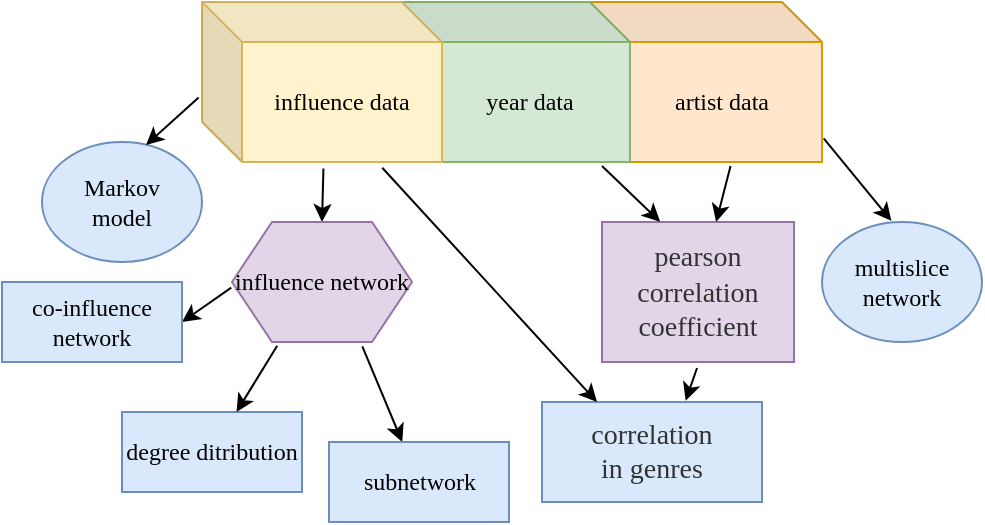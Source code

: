 <mxfile version="14.2.9" type="github">
  <diagram id="L5PRTtzu_Ya78qFWDP77" name="Page-1">
    <mxGraphModel dx="415" dy="210" grid="1" gridSize="10" guides="1" tooltips="1" connect="1" arrows="1" fold="1" page="1" pageScale="1" pageWidth="827" pageHeight="1169" math="0" shadow="0">
      <root>
        <mxCell id="0" />
        <mxCell id="1" parent="0" />
        <mxCell id="m7F7txuP7yzcCz62boE0-6" value="&lt;font face=&quot;Comic Sans MS&quot;&gt;Markov&lt;br&gt;model&lt;/font&gt;" style="ellipse;whiteSpace=wrap;html=1;fillColor=#dae8fc;strokeColor=#6c8ebf;" vertex="1" parent="1">
          <mxGeometry x="180" y="120" width="80" height="60" as="geometry" />
        </mxCell>
        <mxCell id="m7F7txuP7yzcCz62boE0-12" value="&lt;span style=&quot;font-family: &amp;#34;comic sans ms&amp;#34;&quot;&gt;artist data&lt;br&gt;&lt;/span&gt;" style="shape=cube;whiteSpace=wrap;html=1;boundedLbl=1;backgroundOutline=1;darkOpacity=0.05;darkOpacity2=0.1;fillColor=#ffe6cc;strokeColor=#d79b00;" vertex="1" parent="1">
          <mxGeometry x="450" y="50" width="120" height="80" as="geometry" />
        </mxCell>
        <mxCell id="m7F7txuP7yzcCz62boE0-16" value="" style="endArrow=classic;html=1;entryX=0.5;entryY=0;entryDx=0;entryDy=0;exitX=0.506;exitY=1.041;exitDx=0;exitDy=0;exitPerimeter=0;" edge="1" parent="1" source="m7F7txuP7yzcCz62boE0-11" target="m7F7txuP7yzcCz62boE0-19">
          <mxGeometry width="50" height="50" relative="1" as="geometry">
            <mxPoint x="320" y="140" as="sourcePoint" />
            <mxPoint x="284.05" y="192.4" as="targetPoint" />
          </mxGeometry>
        </mxCell>
        <mxCell id="m7F7txuP7yzcCz62boE0-18" value="" style="endArrow=classic;html=1;entryX=1;entryY=0.5;entryDx=0;entryDy=0;exitX=-0.004;exitY=0.547;exitDx=0;exitDy=0;exitPerimeter=0;" edge="1" parent="1" source="m7F7txuP7yzcCz62boE0-19" target="m7F7txuP7yzcCz62boE0-20">
          <mxGeometry width="50" height="50" relative="1" as="geometry">
            <mxPoint x="270" y="210" as="sourcePoint" />
            <mxPoint x="210" y="300" as="targetPoint" />
          </mxGeometry>
        </mxCell>
        <mxCell id="m7F7txuP7yzcCz62boE0-19" value="&lt;font face=&quot;Comic Sans MS&quot;&gt;influence network&lt;/font&gt;" style="shape=hexagon;perimeter=hexagonPerimeter2;whiteSpace=wrap;html=1;fixedSize=1;fillColor=#e1d5e7;strokeColor=#9673a6;" vertex="1" parent="1">
          <mxGeometry x="275" y="160" width="90" height="60" as="geometry" />
        </mxCell>
        <mxCell id="m7F7txuP7yzcCz62boE0-20" value="&lt;font face=&quot;Comic Sans MS&quot;&gt;co-influence network&lt;/font&gt;" style="rounded=0;whiteSpace=wrap;html=1;fillColor=#dae8fc;strokeColor=#6c8ebf;" vertex="1" parent="1">
          <mxGeometry x="160" y="190" width="90" height="40" as="geometry" />
        </mxCell>
        <mxCell id="m7F7txuP7yzcCz62boE0-22" value="&lt;font face=&quot;Comic Sans MS&quot;&gt;degree ditribution&lt;br&gt;&lt;/font&gt;" style="rounded=0;whiteSpace=wrap;html=1;fillColor=#dae8fc;strokeColor=#6c8ebf;" vertex="1" parent="1">
          <mxGeometry x="220" y="255" width="90" height="40" as="geometry" />
        </mxCell>
        <mxCell id="m7F7txuP7yzcCz62boE0-24" value="" style="endArrow=classic;html=1;exitX=0.724;exitY=1.037;exitDx=0;exitDy=0;exitPerimeter=0;" edge="1" parent="1" source="m7F7txuP7yzcCz62boE0-19" target="m7F7txuP7yzcCz62boE0-29">
          <mxGeometry width="50" height="50" relative="1" as="geometry">
            <mxPoint x="350" y="230" as="sourcePoint" />
            <mxPoint x="271.429" y="260" as="targetPoint" />
          </mxGeometry>
        </mxCell>
        <mxCell id="m7F7txuP7yzcCz62boE0-26" value="" style="endArrow=classic;html=1;entryX=0.65;entryY=0.026;entryDx=0;entryDy=0;entryPerimeter=0;exitX=-0.014;exitY=0.597;exitDx=0;exitDy=0;exitPerimeter=0;" edge="1" parent="1" source="m7F7txuP7yzcCz62boE0-11" target="m7F7txuP7yzcCz62boE0-6">
          <mxGeometry width="50" height="50" relative="1" as="geometry">
            <mxPoint x="250" y="97" as="sourcePoint" />
            <mxPoint x="290" y="130" as="targetPoint" />
          </mxGeometry>
        </mxCell>
        <mxCell id="m7F7txuP7yzcCz62boE0-27" value="" style="endArrow=classic;html=1;exitX=0.251;exitY=1.031;exitDx=0;exitDy=0;exitPerimeter=0;" edge="1" parent="1" source="m7F7txuP7yzcCz62boE0-19" target="m7F7txuP7yzcCz62boE0-22">
          <mxGeometry width="50" height="50" relative="1" as="geometry">
            <mxPoint x="240" y="300" as="sourcePoint" />
            <mxPoint x="290" y="250" as="targetPoint" />
          </mxGeometry>
        </mxCell>
        <mxCell id="m7F7txuP7yzcCz62boE0-29" value="&lt;font face=&quot;Comic Sans MS&quot;&gt;subnetwork&lt;br&gt;&lt;/font&gt;" style="rounded=0;whiteSpace=wrap;html=1;fillColor=#dae8fc;strokeColor=#6c8ebf;" vertex="1" parent="1">
          <mxGeometry x="323.5" y="270" width="90" height="40" as="geometry" />
        </mxCell>
        <mxCell id="m7F7txuP7yzcCz62boE0-30" value="&lt;span style=&quot;color: rgb(51 , 51 , 51) ; font-size: 14px ; text-indent: 28px&quot;&gt;&lt;font face=&quot;Comic Sans MS&quot;&gt;pearson correlation coefficient&lt;/font&gt;&lt;/span&gt;" style="rounded=0;whiteSpace=wrap;html=1;fillColor=#e1d5e7;strokeColor=#9673a6;" vertex="1" parent="1">
          <mxGeometry x="460" y="160" width="96" height="70" as="geometry" />
        </mxCell>
        <mxCell id="m7F7txuP7yzcCz62boE0-31" value="" style="endArrow=classic;html=1;exitX=0.619;exitY=1.025;exitDx=0;exitDy=0;exitPerimeter=0;" edge="1" parent="1" source="m7F7txuP7yzcCz62boE0-12" target="m7F7txuP7yzcCz62boE0-30">
          <mxGeometry width="50" height="50" relative="1" as="geometry">
            <mxPoint x="449" y="151" as="sourcePoint" />
            <mxPoint x="420" y="170" as="targetPoint" />
          </mxGeometry>
        </mxCell>
        <mxCell id="m7F7txuP7yzcCz62boE0-32" value="&lt;span style=&quot;color: rgb(51 , 51 , 51) ; font-family: &amp;#34;comic sans ms&amp;#34; ; font-size: 14px ; text-indent: 28px&quot;&gt;correlation&lt;br&gt;in genres&lt;br&gt;&lt;/span&gt;" style="rounded=0;whiteSpace=wrap;html=1;fillColor=#dae8fc;strokeColor=#6c8ebf;" vertex="1" parent="1">
          <mxGeometry x="430" y="250" width="110" height="50" as="geometry" />
        </mxCell>
        <mxCell id="m7F7txuP7yzcCz62boE0-33" value="" style="endArrow=classic;html=1;exitX=0.751;exitY=1.036;exitDx=0;exitDy=0;exitPerimeter=0;entryX=0.25;entryY=0;entryDx=0;entryDy=0;" edge="1" parent="1" source="m7F7txuP7yzcCz62boE0-11" target="m7F7txuP7yzcCz62boE0-32">
          <mxGeometry width="50" height="50" relative="1" as="geometry">
            <mxPoint x="370" y="250" as="sourcePoint" />
            <mxPoint x="420" y="200" as="targetPoint" />
          </mxGeometry>
        </mxCell>
        <mxCell id="m7F7txuP7yzcCz62boE0-34" value="" style="endArrow=classic;html=1;entryX=0.653;entryY=-0.013;entryDx=0;entryDy=0;entryPerimeter=0;exitX=0.495;exitY=1.043;exitDx=0;exitDy=0;exitPerimeter=0;" edge="1" parent="1" source="m7F7txuP7yzcCz62boE0-30" target="m7F7txuP7yzcCz62boE0-32">
          <mxGeometry width="50" height="50" relative="1" as="geometry">
            <mxPoint x="510" y="230" as="sourcePoint" />
            <mxPoint x="420" y="200" as="targetPoint" />
          </mxGeometry>
        </mxCell>
        <mxCell id="m7F7txuP7yzcCz62boE0-35" value="" style="endArrow=classic;html=1;exitX=1.007;exitY=0.853;exitDx=0;exitDy=0;exitPerimeter=0;entryX=0.434;entryY=-0.009;entryDx=0;entryDy=0;entryPerimeter=0;" edge="1" parent="1" source="m7F7txuP7yzcCz62boE0-12" target="m7F7txuP7yzcCz62boE0-36">
          <mxGeometry width="50" height="50" relative="1" as="geometry">
            <mxPoint x="320" y="220" as="sourcePoint" />
            <mxPoint x="550" y="160" as="targetPoint" />
          </mxGeometry>
        </mxCell>
        <mxCell id="m7F7txuP7yzcCz62boE0-36" value="&lt;font face=&quot;Comic Sans MS&quot;&gt;multislice network&lt;/font&gt;" style="ellipse;whiteSpace=wrap;html=1;fillColor=#dae8fc;strokeColor=#6c8ebf;" vertex="1" parent="1">
          <mxGeometry x="570" y="160" width="80" height="60" as="geometry" />
        </mxCell>
        <mxCell id="m7F7txuP7yzcCz62boE0-37" value="&lt;span style=&quot;font-family: &amp;#34;comic sans ms&amp;#34;&quot;&gt;year data&lt;/span&gt;" style="shape=cube;whiteSpace=wrap;html=1;boundedLbl=1;backgroundOutline=1;darkOpacity=0.05;darkOpacity2=0.1;fillColor=#d5e8d4;strokeColor=#82b366;" vertex="1" parent="1">
          <mxGeometry x="354" y="50" width="120" height="80" as="geometry" />
        </mxCell>
        <mxCell id="m7F7txuP7yzcCz62boE0-11" value="&lt;span style=&quot;font-family: &amp;#34;comic sans ms&amp;#34;&quot;&gt;influence data&lt;/span&gt;" style="shape=cube;whiteSpace=wrap;html=1;boundedLbl=1;backgroundOutline=1;darkOpacity=0.05;darkOpacity2=0.1;fillColor=#fff2cc;strokeColor=#d6b656;" vertex="1" parent="1">
          <mxGeometry x="260" y="50" width="120" height="80" as="geometry" />
        </mxCell>
        <mxCell id="m7F7txuP7yzcCz62boE0-38" value="" style="endArrow=classic;html=1;entryX=0.303;entryY=-0.002;entryDx=0;entryDy=0;entryPerimeter=0;" edge="1" parent="1" target="m7F7txuP7yzcCz62boE0-30">
          <mxGeometry width="50" height="50" relative="1" as="geometry">
            <mxPoint x="460" y="132" as="sourcePoint" />
            <mxPoint x="479" y="169" as="targetPoint" />
          </mxGeometry>
        </mxCell>
      </root>
    </mxGraphModel>
  </diagram>
</mxfile>
